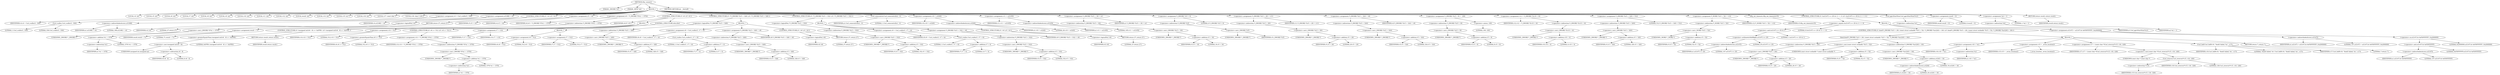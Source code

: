 digraph tftp_connect {  
"1000116" [label = "(METHOD,tftp_connect)" ]
"1000117" [label = "(PARAM,_DWORD *a1)" ]
"1000118" [label = "(PARAM,_BYTE *a2)" ]
"1000119" [label = "(BLOCK,,)" ]
"1000120" [label = "(LOCAL,v4: int)" ]
"1000121" [label = "(LOCAL,v5: int)" ]
"1000122" [label = "(LOCAL,v6: int)" ]
"1000123" [label = "(LOCAL,v7: int)" ]
"1000124" [label = "(LOCAL,v8: int)" ]
"1000125" [label = "(LOCAL,v9: int)" ]
"1000126" [label = "(LOCAL,v10: int)" ]
"1000127" [label = "(LOCAL,v11: int)" ]
"1000128" [label = "(LOCAL,v12: int)" ]
"1000129" [label = "(LOCAL,result: int)" ]
"1000130" [label = "(LOCAL,v14: int)" ]
"1000131" [label = "(LOCAL,v15: int *)" ]
"1000132" [label = "(LOCAL,v16: int)" ]
"1000133" [label = "(LOCAL,v17: const char *)" ]
"1000134" [label = "(LOCAL,v18: char [ 128 ])" ]
"1000135" [label = "(<operator>.assignment,v4 = Curl_ccalloc(1, 336))" ]
"1000136" [label = "(IDENTIFIER,v4,v4 = Curl_ccalloc(1, 336))" ]
"1000137" [label = "(Curl_ccalloc,Curl_ccalloc(1, 336))" ]
"1000138" [label = "(LITERAL,1,Curl_ccalloc(1, 336))" ]
"1000139" [label = "(LITERAL,336,Curl_ccalloc(1, 336))" ]
"1000140" [label = "(<operator>.assignment,a1[188] = v4)" ]
"1000141" [label = "(<operator>.indirectIndexAccess,a1[188])" ]
"1000142" [label = "(IDENTIFIER,a1,a1[188] = v4)" ]
"1000143" [label = "(LITERAL,188,a1[188] = v4)" ]
"1000144" [label = "(IDENTIFIER,v4,a1[188] = v4)" ]
"1000145" [label = "(CONTROL_STRUCTURE,if ( !v4 ),if ( !v4 ))" ]
"1000146" [label = "(<operator>.logicalNot,!v4)" ]
"1000147" [label = "(IDENTIFIER,v4,!v4)" ]
"1000148" [label = "(RETURN,return 27;,return 27;)" ]
"1000149" [label = "(LITERAL,27,return 27;)" ]
"1000150" [label = "(<operator>.assignment,v5 = v4)" ]
"1000151" [label = "(IDENTIFIER,v5,v5 = v4)" ]
"1000152" [label = "(IDENTIFIER,v4,v5 = v4)" ]
"1000153" [label = "(<operator>.assignment,v6 = *(_DWORD *)(*a1 + 1576))" ]
"1000154" [label = "(IDENTIFIER,v6,v6 = *(_DWORD *)(*a1 + 1576))" ]
"1000155" [label = "(<operator>.indirection,*(_DWORD *)(*a1 + 1576))" ]
"1000156" [label = "(<operator>.cast,(_DWORD *)(*a1 + 1576))" ]
"1000157" [label = "(UNKNOWN,_DWORD *,_DWORD *)" ]
"1000158" [label = "(<operator>.addition,*a1 + 1576)" ]
"1000159" [label = "(<operator>.indirection,*a1)" ]
"1000160" [label = "(IDENTIFIER,a1,*a1 + 1576)" ]
"1000161" [label = "(LITERAL,1576,*a1 + 1576)" ]
"1000162" [label = "(CONTROL_STRUCTURE,if ( v6 ),if ( v6 ))" ]
"1000163" [label = "(IDENTIFIER,v6,if ( v6 ))" ]
"1000164" [label = "(BLOCK,,)" ]
"1000165" [label = "(<operator>.assignment,result = 71)" ]
"1000166" [label = "(IDENTIFIER,result,result = 71)" ]
"1000167" [label = "(LITERAL,71,result = 71)" ]
"1000168" [label = "(CONTROL_STRUCTURE,if ( (unsigned int)(v6 - 8) >= 0xFFB1 ),if ( (unsigned int)(v6 - 8) >= 0xFFB1 ))" ]
"1000169" [label = "(<operator>.greaterEqualsThan,(unsigned int)(v6 - 8) >= 0xFFB1)" ]
"1000170" [label = "(<operator>.cast,(unsigned int)(v6 - 8))" ]
"1000171" [label = "(UNKNOWN,unsigned int,unsigned int)" ]
"1000172" [label = "(<operator>.subtraction,v6 - 8)" ]
"1000173" [label = "(IDENTIFIER,v6,v6 - 8)" ]
"1000174" [label = "(LITERAL,8,v6 - 8)" ]
"1000175" [label = "(LITERAL,0xFFB1,(unsigned int)(v6 - 8) >= 0xFFB1)" ]
"1000176" [label = "(RETURN,return result;,return result;)" ]
"1000177" [label = "(IDENTIFIER,result,return result;)" ]
"1000178" [label = "(<operator>.assignment,v14 = 512)" ]
"1000179" [label = "(IDENTIFIER,v14,v14 = 512)" ]
"1000180" [label = "(LITERAL,512,v14 = 512)" ]
"1000181" [label = "(CONTROL_STRUCTURE,if ( v6 >= 512 ),if ( v6 >= 512 ))" ]
"1000182" [label = "(<operator>.greaterEqualsThan,v6 >= 512)" ]
"1000183" [label = "(IDENTIFIER,v6,v6 >= 512)" ]
"1000184" [label = "(LITERAL,512,v6 >= 512)" ]
"1000185" [label = "(<operator>.assignment,v14 = *(_DWORD *)(*a1 + 1576))" ]
"1000186" [label = "(IDENTIFIER,v14,v14 = *(_DWORD *)(*a1 + 1576))" ]
"1000187" [label = "(<operator>.indirection,*(_DWORD *)(*a1 + 1576))" ]
"1000188" [label = "(<operator>.cast,(_DWORD *)(*a1 + 1576))" ]
"1000189" [label = "(UNKNOWN,_DWORD *,_DWORD *)" ]
"1000190" [label = "(<operator>.addition,*a1 + 1576)" ]
"1000191" [label = "(<operator>.indirection,*a1)" ]
"1000192" [label = "(IDENTIFIER,a1,*a1 + 1576)" ]
"1000193" [label = "(LITERAL,1576,*a1 + 1576)" ]
"1000194" [label = "(<operator>.assignment,v7 = v14)" ]
"1000195" [label = "(IDENTIFIER,v7,v7 = v14)" ]
"1000196" [label = "(IDENTIFIER,v14,v7 = v14)" ]
"1000197" [label = "(CONTROL_STRUCTURE,else,else)" ]
"1000198" [label = "(BLOCK,,)" ]
"1000199" [label = "(<operator>.assignment,v6 = 512)" ]
"1000200" [label = "(IDENTIFIER,v6,v6 = 512)" ]
"1000201" [label = "(LITERAL,512,v6 = 512)" ]
"1000202" [label = "(<operator>.assignment,v7 = 512)" ]
"1000203" [label = "(IDENTIFIER,v7,v7 = 512)" ]
"1000204" [label = "(LITERAL,512,v7 = 512)" ]
"1000205" [label = "(CONTROL_STRUCTURE,if ( !*(_DWORD *)(v5 + 328) ),if ( !*(_DWORD *)(v5 + 328) ))" ]
"1000206" [label = "(<operator>.logicalNot,!*(_DWORD *)(v5 + 328))" ]
"1000207" [label = "(<operator>.indirection,*(_DWORD *)(v5 + 328))" ]
"1000208" [label = "(<operator>.cast,(_DWORD *)(v5 + 328))" ]
"1000209" [label = "(UNKNOWN,_DWORD *,_DWORD *)" ]
"1000210" [label = "(<operator>.addition,v5 + 328)" ]
"1000211" [label = "(IDENTIFIER,v5,v5 + 328)" ]
"1000212" [label = "(LITERAL,328,v5 + 328)" ]
"1000213" [label = "(BLOCK,,)" ]
"1000214" [label = "(<operator>.assignment,v8 = Curl_ccalloc(1, v7 + 4))" ]
"1000215" [label = "(IDENTIFIER,v8,v8 = Curl_ccalloc(1, v7 + 4))" ]
"1000216" [label = "(Curl_ccalloc,Curl_ccalloc(1, v7 + 4))" ]
"1000217" [label = "(LITERAL,1,Curl_ccalloc(1, v7 + 4))" ]
"1000218" [label = "(<operator>.addition,v7 + 4)" ]
"1000219" [label = "(IDENTIFIER,v7,v7 + 4)" ]
"1000220" [label = "(LITERAL,4,v7 + 4)" ]
"1000221" [label = "(<operator>.assignment,*(_DWORD *)(v5 + 328) = v8)" ]
"1000222" [label = "(<operator>.indirection,*(_DWORD *)(v5 + 328))" ]
"1000223" [label = "(<operator>.cast,(_DWORD *)(v5 + 328))" ]
"1000224" [label = "(UNKNOWN,_DWORD *,_DWORD *)" ]
"1000225" [label = "(<operator>.addition,v5 + 328)" ]
"1000226" [label = "(IDENTIFIER,v5,v5 + 328)" ]
"1000227" [label = "(LITERAL,328,v5 + 328)" ]
"1000228" [label = "(IDENTIFIER,v8,*(_DWORD *)(v5 + 328) = v8)" ]
"1000229" [label = "(CONTROL_STRUCTURE,if ( !v8 ),if ( !v8 ))" ]
"1000230" [label = "(<operator>.logicalNot,!v8)" ]
"1000231" [label = "(IDENTIFIER,v8,!v8)" ]
"1000232" [label = "(RETURN,return 27;,return 27;)" ]
"1000233" [label = "(LITERAL,27,return 27;)" ]
"1000234" [label = "(CONTROL_STRUCTURE,if ( !*(_DWORD *)(v5 + 332) ),if ( !*(_DWORD *)(v5 + 332) ))" ]
"1000235" [label = "(<operator>.logicalNot,!*(_DWORD *)(v5 + 332))" ]
"1000236" [label = "(<operator>.indirection,*(_DWORD *)(v5 + 332))" ]
"1000237" [label = "(<operator>.cast,(_DWORD *)(v5 + 332))" ]
"1000238" [label = "(UNKNOWN,_DWORD *,_DWORD *)" ]
"1000239" [label = "(<operator>.addition,v5 + 332)" ]
"1000240" [label = "(IDENTIFIER,v5,v5 + 332)" ]
"1000241" [label = "(LITERAL,332,v5 + 332)" ]
"1000242" [label = "(BLOCK,,)" ]
"1000243" [label = "(<operator>.assignment,v9 = Curl_ccalloc(1, v7 + 4))" ]
"1000244" [label = "(IDENTIFIER,v9,v9 = Curl_ccalloc(1, v7 + 4))" ]
"1000245" [label = "(Curl_ccalloc,Curl_ccalloc(1, v7 + 4))" ]
"1000246" [label = "(LITERAL,1,Curl_ccalloc(1, v7 + 4))" ]
"1000247" [label = "(<operator>.addition,v7 + 4)" ]
"1000248" [label = "(IDENTIFIER,v7,v7 + 4)" ]
"1000249" [label = "(LITERAL,4,v7 + 4)" ]
"1000250" [label = "(<operator>.assignment,*(_DWORD *)(v5 + 332) = v9)" ]
"1000251" [label = "(<operator>.indirection,*(_DWORD *)(v5 + 332))" ]
"1000252" [label = "(<operator>.cast,(_DWORD *)(v5 + 332))" ]
"1000253" [label = "(UNKNOWN,_DWORD *,_DWORD *)" ]
"1000254" [label = "(<operator>.addition,v5 + 332)" ]
"1000255" [label = "(IDENTIFIER,v5,v5 + 332)" ]
"1000256" [label = "(LITERAL,332,v5 + 332)" ]
"1000257" [label = "(IDENTIFIER,v9,*(_DWORD *)(v5 + 332) = v9)" ]
"1000258" [label = "(CONTROL_STRUCTURE,if ( !v9 ),if ( !v9 ))" ]
"1000259" [label = "(<operator>.logicalNot,!v9)" ]
"1000260" [label = "(IDENTIFIER,v9,!v9)" ]
"1000261" [label = "(RETURN,return 27;,return 27;)" ]
"1000262" [label = "(LITERAL,27,return 27;)" ]
"1000263" [label = "(Curl_conncontrol,Curl_conncontrol(a1, 1))" ]
"1000264" [label = "(IDENTIFIER,a1,Curl_conncontrol(a1, 1))" ]
"1000265" [label = "(LITERAL,1,Curl_conncontrol(a1, 1))" ]
"1000266" [label = "(<operator>.assignment,v10 = a1[20])" ]
"1000267" [label = "(IDENTIFIER,v10,v10 = a1[20])" ]
"1000268" [label = "(<operator>.indirectIndexAccess,a1[20])" ]
"1000269" [label = "(IDENTIFIER,a1,v10 = a1[20])" ]
"1000270" [label = "(LITERAL,20,v10 = a1[20])" ]
"1000271" [label = "(<operator>.assignment,v11 = a1[105])" ]
"1000272" [label = "(IDENTIFIER,v11,v11 = a1[105])" ]
"1000273" [label = "(<operator>.indirectIndexAccess,a1[105])" ]
"1000274" [label = "(IDENTIFIER,a1,v11 = a1[105])" ]
"1000275" [label = "(LITERAL,105,v11 = a1[105])" ]
"1000276" [label = "(<operator>.assignment,*(_DWORD *)(v5 + 16) = a1)" ]
"1000277" [label = "(<operator>.indirection,*(_DWORD *)(v5 + 16))" ]
"1000278" [label = "(<operator>.cast,(_DWORD *)(v5 + 16))" ]
"1000279" [label = "(UNKNOWN,_DWORD *,_DWORD *)" ]
"1000280" [label = "(<operator>.addition,v5 + 16)" ]
"1000281" [label = "(IDENTIFIER,v5,v5 + 16)" ]
"1000282" [label = "(LITERAL,16,v5 + 16)" ]
"1000283" [label = "(IDENTIFIER,a1,*(_DWORD *)(v5 + 16) = a1)" ]
"1000284" [label = "(<operator>.assignment,*(_DWORD *)v5 = 0)" ]
"1000285" [label = "(<operator>.indirection,*(_DWORD *)v5)" ]
"1000286" [label = "(<operator>.cast,(_DWORD *)v5)" ]
"1000287" [label = "(UNKNOWN,_DWORD *,_DWORD *)" ]
"1000288" [label = "(IDENTIFIER,v5,(_DWORD *)v5)" ]
"1000289" [label = "(LITERAL,0,*(_DWORD *)v5 = 0)" ]
"1000290" [label = "(<operator>.assignment,*(_DWORD *)(v5 + 20) = v11)" ]
"1000291" [label = "(<operator>.indirection,*(_DWORD *)(v5 + 20))" ]
"1000292" [label = "(<operator>.cast,(_DWORD *)(v5 + 20))" ]
"1000293" [label = "(UNKNOWN,_DWORD *,_DWORD *)" ]
"1000294" [label = "(<operator>.addition,v5 + 20)" ]
"1000295" [label = "(IDENTIFIER,v5,v5 + 20)" ]
"1000296" [label = "(LITERAL,20,v5 + 20)" ]
"1000297" [label = "(IDENTIFIER,v11,*(_DWORD *)(v5 + 20) = v11)" ]
"1000298" [label = "(<operator>.assignment,*(_DWORD *)(v5 + 324) = v6)" ]
"1000299" [label = "(<operator>.indirection,*(_DWORD *)(v5 + 324))" ]
"1000300" [label = "(<operator>.cast,(_DWORD *)(v5 + 324))" ]
"1000301" [label = "(UNKNOWN,_DWORD *,_DWORD *)" ]
"1000302" [label = "(<operator>.addition,v5 + 324)" ]
"1000303" [label = "(IDENTIFIER,v5,v5 + 324)" ]
"1000304" [label = "(LITERAL,324,v5 + 324)" ]
"1000305" [label = "(IDENTIFIER,v6,*(_DWORD *)(v5 + 324) = v6)" ]
"1000306" [label = "(<operator>.assignment,*(_DWORD *)(v5 + 8) = -100)" ]
"1000307" [label = "(<operator>.indirection,*(_DWORD *)(v5 + 8))" ]
"1000308" [label = "(<operator>.cast,(_DWORD *)(v5 + 8))" ]
"1000309" [label = "(UNKNOWN,_DWORD *,_DWORD *)" ]
"1000310" [label = "(<operator>.addition,v5 + 8)" ]
"1000311" [label = "(IDENTIFIER,v5,v5 + 8)" ]
"1000312" [label = "(LITERAL,8,v5 + 8)" ]
"1000313" [label = "(<operator>.minus,-100)" ]
"1000314" [label = "(LITERAL,100,-100)" ]
"1000315" [label = "(<operator>.assignment,v12 = *(_DWORD *)(v10 + 4))" ]
"1000316" [label = "(IDENTIFIER,v12,v12 = *(_DWORD *)(v10 + 4))" ]
"1000317" [label = "(<operator>.indirection,*(_DWORD *)(v10 + 4))" ]
"1000318" [label = "(<operator>.cast,(_DWORD *)(v10 + 4))" ]
"1000319" [label = "(UNKNOWN,_DWORD *,_DWORD *)" ]
"1000320" [label = "(<operator>.addition,v10 + 4)" ]
"1000321" [label = "(IDENTIFIER,v10,v10 + 4)" ]
"1000322" [label = "(LITERAL,4,v10 + 4)" ]
"1000323" [label = "(<operator>.assignment,*(_DWORD *)(v5 + 320) = 512)" ]
"1000324" [label = "(<operator>.indirection,*(_DWORD *)(v5 + 320))" ]
"1000325" [label = "(<operator>.cast,(_DWORD *)(v5 + 320))" ]
"1000326" [label = "(UNKNOWN,_DWORD *,_DWORD *)" ]
"1000327" [label = "(<operator>.addition,v5 + 320)" ]
"1000328" [label = "(IDENTIFIER,v5,v5 + 320)" ]
"1000329" [label = "(LITERAL,320,v5 + 320)" ]
"1000330" [label = "(LITERAL,512,*(_DWORD *)(v5 + 320) = 512)" ]
"1000331" [label = "(<operator>.assignment,*(_WORD *)(v5 + 52) = v12)" ]
"1000332" [label = "(<operator>.indirection,*(_WORD *)(v5 + 52))" ]
"1000333" [label = "(<operator>.cast,(_WORD *)(v5 + 52))" ]
"1000334" [label = "(UNKNOWN,_WORD *,_WORD *)" ]
"1000335" [label = "(<operator>.addition,v5 + 52)" ]
"1000336" [label = "(IDENTIFIER,v5,v5 + 52)" ]
"1000337" [label = "(LITERAL,52,v5 + 52)" ]
"1000338" [label = "(IDENTIFIER,v12,*(_WORD *)(v5 + 52) = v12)" ]
"1000339" [label = "(tftp_set_timeouts,tftp_set_timeouts(v5))" ]
"1000340" [label = "(IDENTIFIER,v5,tftp_set_timeouts(v5))" ]
"1000341" [label = "(CONTROL_STRUCTURE,if ( ((a1[147] >> 25) & 1) == 0 ),if ( ((a1[147] >> 25) & 1) == 0 ))" ]
"1000342" [label = "(<operator>.equals,((a1[147] >> 25) & 1) == 0)" ]
"1000343" [label = "(<operator>.and,(a1[147] >> 25) & 1)" ]
"1000344" [label = "(<operator>.arithmeticShiftRight,a1[147] >> 25)" ]
"1000345" [label = "(<operator>.indirectIndexAccess,a1[147])" ]
"1000346" [label = "(IDENTIFIER,a1,a1[147] >> 25)" ]
"1000347" [label = "(LITERAL,147,a1[147] >> 25)" ]
"1000348" [label = "(LITERAL,25,a1[147] >> 25)" ]
"1000349" [label = "(LITERAL,1,(a1[147] >> 25) & 1)" ]
"1000350" [label = "(LITERAL,0,((a1[147] >> 25) & 1) == 0)" ]
"1000351" [label = "(BLOCK,,)" ]
"1000352" [label = "(CONTROL_STRUCTURE,if ( bind(*(_DWORD *)(v5 + 20), (const struct sockaddr *)(v5 + 52), *(_DWORD *)(a1[20] + 16)) ),if ( bind(*(_DWORD *)(v5 + 20), (const struct sockaddr *)(v5 + 52), *(_DWORD *)(a1[20] + 16)) ))" ]
"1000353" [label = "(bind,bind(*(_DWORD *)(v5 + 20), (const struct sockaddr *)(v5 + 52), *(_DWORD *)(a1[20] + 16)))" ]
"1000354" [label = "(<operator>.indirection,*(_DWORD *)(v5 + 20))" ]
"1000355" [label = "(<operator>.cast,(_DWORD *)(v5 + 20))" ]
"1000356" [label = "(UNKNOWN,_DWORD *,_DWORD *)" ]
"1000357" [label = "(<operator>.addition,v5 + 20)" ]
"1000358" [label = "(IDENTIFIER,v5,v5 + 20)" ]
"1000359" [label = "(LITERAL,20,v5 + 20)" ]
"1000360" [label = "(<operator>.cast,(const struct sockaddr *)(v5 + 52))" ]
"1000361" [label = "(UNKNOWN,const struct sockaddr *,const struct sockaddr *)" ]
"1000362" [label = "(<operator>.addition,v5 + 52)" ]
"1000363" [label = "(IDENTIFIER,v5,v5 + 52)" ]
"1000364" [label = "(LITERAL,52,v5 + 52)" ]
"1000365" [label = "(<operator>.indirection,*(_DWORD *)(a1[20] + 16))" ]
"1000366" [label = "(<operator>.cast,(_DWORD *)(a1[20] + 16))" ]
"1000367" [label = "(UNKNOWN,_DWORD *,_DWORD *)" ]
"1000368" [label = "(<operator>.addition,a1[20] + 16)" ]
"1000369" [label = "(<operator>.indirectIndexAccess,a1[20])" ]
"1000370" [label = "(IDENTIFIER,a1,a1[20] + 16)" ]
"1000371" [label = "(LITERAL,20,a1[20] + 16)" ]
"1000372" [label = "(LITERAL,16,a1[20] + 16)" ]
"1000373" [label = "(BLOCK,,)" ]
"1000374" [label = "(<operator>.assignment,v16 = *a1)" ]
"1000375" [label = "(IDENTIFIER,v16,v16 = *a1)" ]
"1000376" [label = "(<operator>.indirection,*a1)" ]
"1000377" [label = "(IDENTIFIER,a1,v16 = *a1)" ]
"1000378" [label = "(<operator>.assignment,v15 = _errno_location())" ]
"1000379" [label = "(IDENTIFIER,v15,v15 = _errno_location())" ]
"1000380" [label = "(_errno_location,_errno_location())" ]
"1000381" [label = "(<operator>.assignment,v17 = (const char *)Curl_strerror(*v15, v18, 128))" ]
"1000382" [label = "(IDENTIFIER,v17,v17 = (const char *)Curl_strerror(*v15, v18, 128))" ]
"1000383" [label = "(<operator>.cast,(const char *)Curl_strerror(*v15, v18, 128))" ]
"1000384" [label = "(UNKNOWN,const char *,const char *)" ]
"1000385" [label = "(Curl_strerror,Curl_strerror(*v15, v18, 128))" ]
"1000386" [label = "(<operator>.indirection,*v15)" ]
"1000387" [label = "(IDENTIFIER,v15,Curl_strerror(*v15, v18, 128))" ]
"1000388" [label = "(IDENTIFIER,v18,Curl_strerror(*v15, v18, 128))" ]
"1000389" [label = "(LITERAL,128,Curl_strerror(*v15, v18, 128))" ]
"1000390" [label = "(Curl_failf,Curl_failf(v16, \"bind() failed; %s\", v17))" ]
"1000391" [label = "(IDENTIFIER,v16,Curl_failf(v16, \"bind() failed; %s\", v17))" ]
"1000392" [label = "(LITERAL,\"bind() failed; %s\",Curl_failf(v16, \"bind() failed; %s\", v17))" ]
"1000393" [label = "(IDENTIFIER,v17,Curl_failf(v16, \"bind() failed; %s\", v17))" ]
"1000394" [label = "(RETURN,return 7;,return 7;)" ]
"1000395" [label = "(LITERAL,7,return 7;)" ]
"1000396" [label = "(<operator>.assignment,a1[147] = a1[147] & 0xFDFFFFFF | 0x2000000)" ]
"1000397" [label = "(<operator>.indirectIndexAccess,a1[147])" ]
"1000398" [label = "(IDENTIFIER,a1,a1[147] = a1[147] & 0xFDFFFFFF | 0x2000000)" ]
"1000399" [label = "(LITERAL,147,a1[147] = a1[147] & 0xFDFFFFFF | 0x2000000)" ]
"1000400" [label = "(<operator>.or,a1[147] & 0xFDFFFFFF | 0x2000000)" ]
"1000401" [label = "(<operator>.and,a1[147] & 0xFDFFFFFF)" ]
"1000402" [label = "(<operator>.indirectIndexAccess,a1[147])" ]
"1000403" [label = "(IDENTIFIER,a1,a1[147] & 0xFDFFFFFF)" ]
"1000404" [label = "(LITERAL,147,a1[147] & 0xFDFFFFFF)" ]
"1000405" [label = "(LITERAL,0xFDFFFFFF,a1[147] & 0xFDFFFFFF)" ]
"1000406" [label = "(LITERAL,0x2000000,a1[147] & 0xFDFFFFFF | 0x2000000)" ]
"1000407" [label = "(Curl_pgrsStartNow,Curl_pgrsStartNow(*a1))" ]
"1000408" [label = "(<operator>.indirection,*a1)" ]
"1000409" [label = "(IDENTIFIER,a1,Curl_pgrsStartNow(*a1))" ]
"1000410" [label = "(<operator>.assignment,result = 0)" ]
"1000411" [label = "(IDENTIFIER,result,result = 0)" ]
"1000412" [label = "(LITERAL,0,result = 0)" ]
"1000413" [label = "(<operator>.assignment,*a2 = 1)" ]
"1000414" [label = "(<operator>.indirection,*a2)" ]
"1000415" [label = "(IDENTIFIER,a2,*a2 = 1)" ]
"1000416" [label = "(LITERAL,1,*a2 = 1)" ]
"1000417" [label = "(RETURN,return result;,return result;)" ]
"1000418" [label = "(IDENTIFIER,result,return result;)" ]
"1000419" [label = "(METHOD_RETURN,int __fastcall)" ]
  "1000116" -> "1000117" 
  "1000116" -> "1000118" 
  "1000116" -> "1000119" 
  "1000116" -> "1000419" 
  "1000119" -> "1000120" 
  "1000119" -> "1000121" 
  "1000119" -> "1000122" 
  "1000119" -> "1000123" 
  "1000119" -> "1000124" 
  "1000119" -> "1000125" 
  "1000119" -> "1000126" 
  "1000119" -> "1000127" 
  "1000119" -> "1000128" 
  "1000119" -> "1000129" 
  "1000119" -> "1000130" 
  "1000119" -> "1000131" 
  "1000119" -> "1000132" 
  "1000119" -> "1000133" 
  "1000119" -> "1000134" 
  "1000119" -> "1000135" 
  "1000119" -> "1000140" 
  "1000119" -> "1000145" 
  "1000119" -> "1000150" 
  "1000119" -> "1000153" 
  "1000119" -> "1000162" 
  "1000119" -> "1000205" 
  "1000119" -> "1000234" 
  "1000119" -> "1000263" 
  "1000119" -> "1000266" 
  "1000119" -> "1000271" 
  "1000119" -> "1000276" 
  "1000119" -> "1000284" 
  "1000119" -> "1000290" 
  "1000119" -> "1000298" 
  "1000119" -> "1000306" 
  "1000119" -> "1000315" 
  "1000119" -> "1000323" 
  "1000119" -> "1000331" 
  "1000119" -> "1000339" 
  "1000119" -> "1000341" 
  "1000119" -> "1000407" 
  "1000119" -> "1000410" 
  "1000119" -> "1000413" 
  "1000119" -> "1000417" 
  "1000135" -> "1000136" 
  "1000135" -> "1000137" 
  "1000137" -> "1000138" 
  "1000137" -> "1000139" 
  "1000140" -> "1000141" 
  "1000140" -> "1000144" 
  "1000141" -> "1000142" 
  "1000141" -> "1000143" 
  "1000145" -> "1000146" 
  "1000145" -> "1000148" 
  "1000146" -> "1000147" 
  "1000148" -> "1000149" 
  "1000150" -> "1000151" 
  "1000150" -> "1000152" 
  "1000153" -> "1000154" 
  "1000153" -> "1000155" 
  "1000155" -> "1000156" 
  "1000156" -> "1000157" 
  "1000156" -> "1000158" 
  "1000158" -> "1000159" 
  "1000158" -> "1000161" 
  "1000159" -> "1000160" 
  "1000162" -> "1000163" 
  "1000162" -> "1000164" 
  "1000162" -> "1000197" 
  "1000164" -> "1000165" 
  "1000164" -> "1000168" 
  "1000164" -> "1000178" 
  "1000164" -> "1000181" 
  "1000164" -> "1000194" 
  "1000165" -> "1000166" 
  "1000165" -> "1000167" 
  "1000168" -> "1000169" 
  "1000168" -> "1000176" 
  "1000169" -> "1000170" 
  "1000169" -> "1000175" 
  "1000170" -> "1000171" 
  "1000170" -> "1000172" 
  "1000172" -> "1000173" 
  "1000172" -> "1000174" 
  "1000176" -> "1000177" 
  "1000178" -> "1000179" 
  "1000178" -> "1000180" 
  "1000181" -> "1000182" 
  "1000181" -> "1000185" 
  "1000182" -> "1000183" 
  "1000182" -> "1000184" 
  "1000185" -> "1000186" 
  "1000185" -> "1000187" 
  "1000187" -> "1000188" 
  "1000188" -> "1000189" 
  "1000188" -> "1000190" 
  "1000190" -> "1000191" 
  "1000190" -> "1000193" 
  "1000191" -> "1000192" 
  "1000194" -> "1000195" 
  "1000194" -> "1000196" 
  "1000197" -> "1000198" 
  "1000198" -> "1000199" 
  "1000198" -> "1000202" 
  "1000199" -> "1000200" 
  "1000199" -> "1000201" 
  "1000202" -> "1000203" 
  "1000202" -> "1000204" 
  "1000205" -> "1000206" 
  "1000205" -> "1000213" 
  "1000206" -> "1000207" 
  "1000207" -> "1000208" 
  "1000208" -> "1000209" 
  "1000208" -> "1000210" 
  "1000210" -> "1000211" 
  "1000210" -> "1000212" 
  "1000213" -> "1000214" 
  "1000213" -> "1000221" 
  "1000213" -> "1000229" 
  "1000214" -> "1000215" 
  "1000214" -> "1000216" 
  "1000216" -> "1000217" 
  "1000216" -> "1000218" 
  "1000218" -> "1000219" 
  "1000218" -> "1000220" 
  "1000221" -> "1000222" 
  "1000221" -> "1000228" 
  "1000222" -> "1000223" 
  "1000223" -> "1000224" 
  "1000223" -> "1000225" 
  "1000225" -> "1000226" 
  "1000225" -> "1000227" 
  "1000229" -> "1000230" 
  "1000229" -> "1000232" 
  "1000230" -> "1000231" 
  "1000232" -> "1000233" 
  "1000234" -> "1000235" 
  "1000234" -> "1000242" 
  "1000235" -> "1000236" 
  "1000236" -> "1000237" 
  "1000237" -> "1000238" 
  "1000237" -> "1000239" 
  "1000239" -> "1000240" 
  "1000239" -> "1000241" 
  "1000242" -> "1000243" 
  "1000242" -> "1000250" 
  "1000242" -> "1000258" 
  "1000243" -> "1000244" 
  "1000243" -> "1000245" 
  "1000245" -> "1000246" 
  "1000245" -> "1000247" 
  "1000247" -> "1000248" 
  "1000247" -> "1000249" 
  "1000250" -> "1000251" 
  "1000250" -> "1000257" 
  "1000251" -> "1000252" 
  "1000252" -> "1000253" 
  "1000252" -> "1000254" 
  "1000254" -> "1000255" 
  "1000254" -> "1000256" 
  "1000258" -> "1000259" 
  "1000258" -> "1000261" 
  "1000259" -> "1000260" 
  "1000261" -> "1000262" 
  "1000263" -> "1000264" 
  "1000263" -> "1000265" 
  "1000266" -> "1000267" 
  "1000266" -> "1000268" 
  "1000268" -> "1000269" 
  "1000268" -> "1000270" 
  "1000271" -> "1000272" 
  "1000271" -> "1000273" 
  "1000273" -> "1000274" 
  "1000273" -> "1000275" 
  "1000276" -> "1000277" 
  "1000276" -> "1000283" 
  "1000277" -> "1000278" 
  "1000278" -> "1000279" 
  "1000278" -> "1000280" 
  "1000280" -> "1000281" 
  "1000280" -> "1000282" 
  "1000284" -> "1000285" 
  "1000284" -> "1000289" 
  "1000285" -> "1000286" 
  "1000286" -> "1000287" 
  "1000286" -> "1000288" 
  "1000290" -> "1000291" 
  "1000290" -> "1000297" 
  "1000291" -> "1000292" 
  "1000292" -> "1000293" 
  "1000292" -> "1000294" 
  "1000294" -> "1000295" 
  "1000294" -> "1000296" 
  "1000298" -> "1000299" 
  "1000298" -> "1000305" 
  "1000299" -> "1000300" 
  "1000300" -> "1000301" 
  "1000300" -> "1000302" 
  "1000302" -> "1000303" 
  "1000302" -> "1000304" 
  "1000306" -> "1000307" 
  "1000306" -> "1000313" 
  "1000307" -> "1000308" 
  "1000308" -> "1000309" 
  "1000308" -> "1000310" 
  "1000310" -> "1000311" 
  "1000310" -> "1000312" 
  "1000313" -> "1000314" 
  "1000315" -> "1000316" 
  "1000315" -> "1000317" 
  "1000317" -> "1000318" 
  "1000318" -> "1000319" 
  "1000318" -> "1000320" 
  "1000320" -> "1000321" 
  "1000320" -> "1000322" 
  "1000323" -> "1000324" 
  "1000323" -> "1000330" 
  "1000324" -> "1000325" 
  "1000325" -> "1000326" 
  "1000325" -> "1000327" 
  "1000327" -> "1000328" 
  "1000327" -> "1000329" 
  "1000331" -> "1000332" 
  "1000331" -> "1000338" 
  "1000332" -> "1000333" 
  "1000333" -> "1000334" 
  "1000333" -> "1000335" 
  "1000335" -> "1000336" 
  "1000335" -> "1000337" 
  "1000339" -> "1000340" 
  "1000341" -> "1000342" 
  "1000341" -> "1000351" 
  "1000342" -> "1000343" 
  "1000342" -> "1000350" 
  "1000343" -> "1000344" 
  "1000343" -> "1000349" 
  "1000344" -> "1000345" 
  "1000344" -> "1000348" 
  "1000345" -> "1000346" 
  "1000345" -> "1000347" 
  "1000351" -> "1000352" 
  "1000351" -> "1000396" 
  "1000352" -> "1000353" 
  "1000352" -> "1000373" 
  "1000353" -> "1000354" 
  "1000353" -> "1000360" 
  "1000353" -> "1000365" 
  "1000354" -> "1000355" 
  "1000355" -> "1000356" 
  "1000355" -> "1000357" 
  "1000357" -> "1000358" 
  "1000357" -> "1000359" 
  "1000360" -> "1000361" 
  "1000360" -> "1000362" 
  "1000362" -> "1000363" 
  "1000362" -> "1000364" 
  "1000365" -> "1000366" 
  "1000366" -> "1000367" 
  "1000366" -> "1000368" 
  "1000368" -> "1000369" 
  "1000368" -> "1000372" 
  "1000369" -> "1000370" 
  "1000369" -> "1000371" 
  "1000373" -> "1000374" 
  "1000373" -> "1000378" 
  "1000373" -> "1000381" 
  "1000373" -> "1000390" 
  "1000373" -> "1000394" 
  "1000374" -> "1000375" 
  "1000374" -> "1000376" 
  "1000376" -> "1000377" 
  "1000378" -> "1000379" 
  "1000378" -> "1000380" 
  "1000381" -> "1000382" 
  "1000381" -> "1000383" 
  "1000383" -> "1000384" 
  "1000383" -> "1000385" 
  "1000385" -> "1000386" 
  "1000385" -> "1000388" 
  "1000385" -> "1000389" 
  "1000386" -> "1000387" 
  "1000390" -> "1000391" 
  "1000390" -> "1000392" 
  "1000390" -> "1000393" 
  "1000394" -> "1000395" 
  "1000396" -> "1000397" 
  "1000396" -> "1000400" 
  "1000397" -> "1000398" 
  "1000397" -> "1000399" 
  "1000400" -> "1000401" 
  "1000400" -> "1000406" 
  "1000401" -> "1000402" 
  "1000401" -> "1000405" 
  "1000402" -> "1000403" 
  "1000402" -> "1000404" 
  "1000407" -> "1000408" 
  "1000408" -> "1000409" 
  "1000410" -> "1000411" 
  "1000410" -> "1000412" 
  "1000413" -> "1000414" 
  "1000413" -> "1000416" 
  "1000414" -> "1000415" 
  "1000417" -> "1000418" 
}
